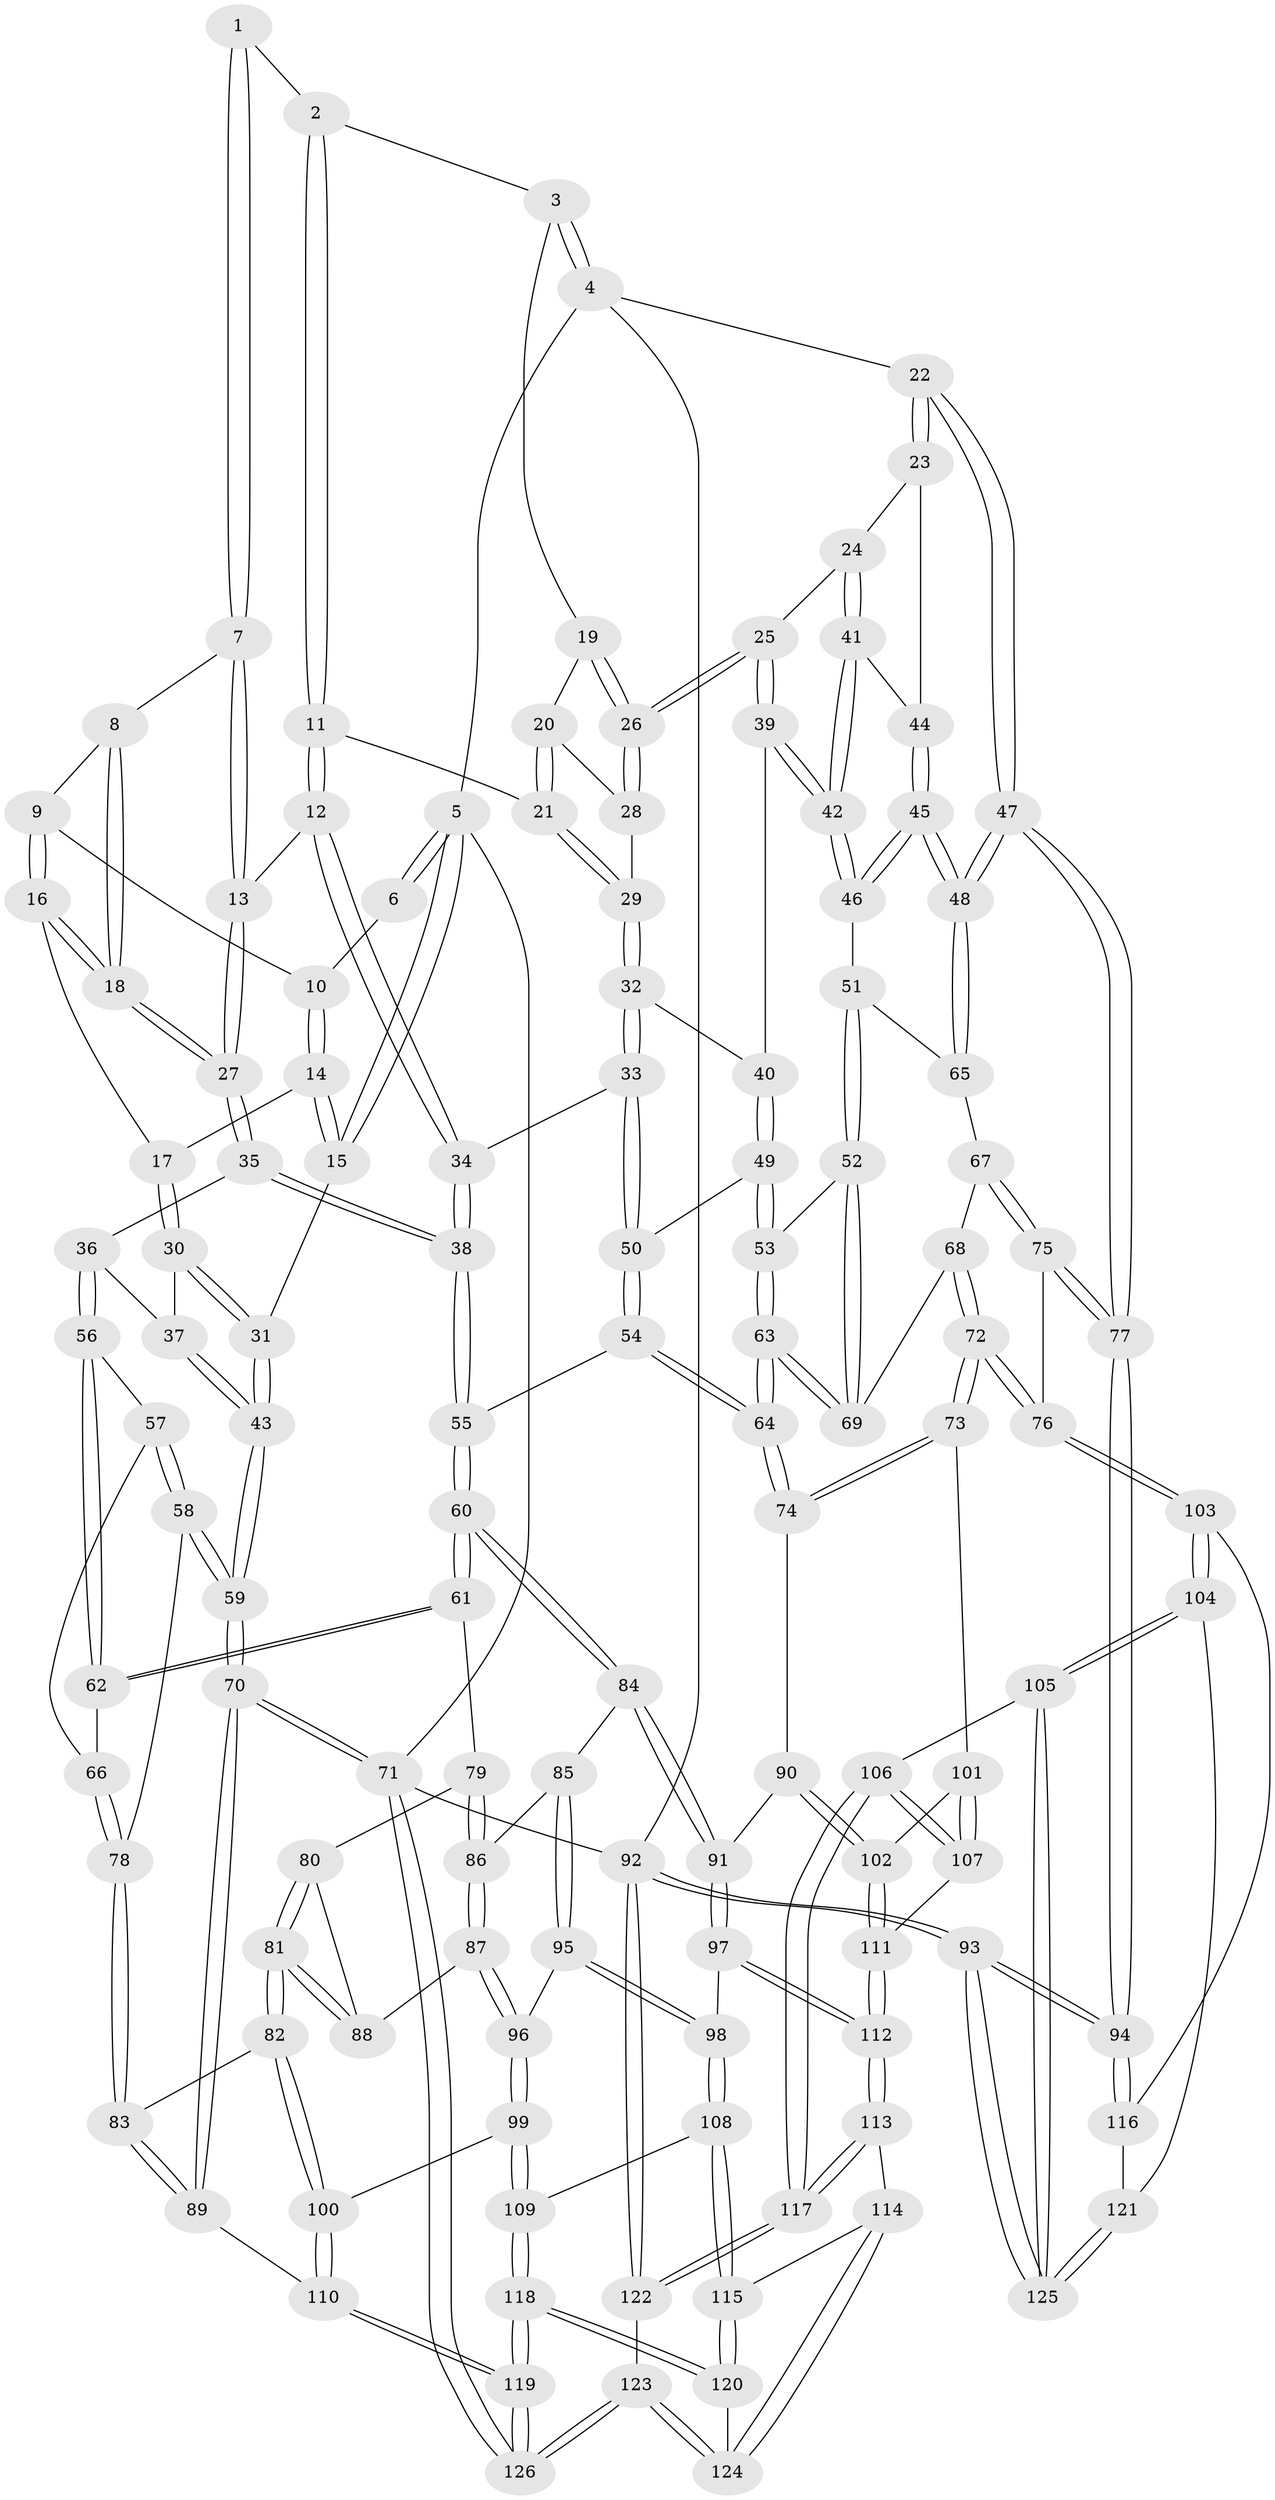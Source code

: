 // Generated by graph-tools (version 1.1) at 2025/27/03/15/25 16:27:57]
// undirected, 126 vertices, 312 edges
graph export_dot {
graph [start="1"]
  node [color=gray90,style=filled];
  1 [pos="+0.447527604261119+0"];
  2 [pos="+0.6690645651885291+0"];
  3 [pos="+0.8711282670094866+0"];
  4 [pos="+1+0"];
  5 [pos="+0+0"];
  6 [pos="+0.12941425756396113+0"];
  7 [pos="+0.4217939388377492+0.013588837563331933"];
  8 [pos="+0.3519473976590458+0.044985948039947515"];
  9 [pos="+0.2438841611351708+0.023487696281513492"];
  10 [pos="+0.24073311233473635+0.0170364997434239"];
  11 [pos="+0.610462666884312+0.11835232945902294"];
  12 [pos="+0.5552724252956783+0.14581406280459733"];
  13 [pos="+0.42926194596444395+0.0335988514053291"];
  14 [pos="+0.13201994567648506+0.09506138404156456"];
  15 [pos="+0+0"];
  16 [pos="+0.24952855043582362+0.15316691906044944"];
  17 [pos="+0.1850350158088344+0.14956573211589572"];
  18 [pos="+0.27378826879198875+0.17175084687955952"];
  19 [pos="+0.8351725754129322+0"];
  20 [pos="+0.774878290006362+0.08357772782282566"];
  21 [pos="+0.6511030093000373+0.14040081074087374"];
  22 [pos="+1+0.13204491692823056"];
  23 [pos="+1+0.2206025675754538"];
  24 [pos="+0.9585922781539988+0.22607340599665973"];
  25 [pos="+0.9131384303736132+0.22971267706547768"];
  26 [pos="+0.8825030054500996+0.1938194166065592"];
  27 [pos="+0.33980775397496055+0.2602839634026689"];
  28 [pos="+0.7952702767677741+0.1558461986998111"];
  29 [pos="+0.7024499709691449+0.20248196176920055"];
  30 [pos="+0.10210795352244988+0.2266268067835842"];
  31 [pos="+0+0"];
  32 [pos="+0.7036538512560112+0.20827304745556482"];
  33 [pos="+0.576797386772046+0.3476599431422036"];
  34 [pos="+0.45791594610483394+0.3177864885849034"];
  35 [pos="+0.3583118063588726+0.30943709083426596"];
  36 [pos="+0.263603229369163+0.3563964294605856"];
  37 [pos="+0.11117985727129424+0.2880309605283782"];
  38 [pos="+0.4225787259206846+0.33126626003420995"];
  39 [pos="+0.8039371587039504+0.3310661415122195"];
  40 [pos="+0.8026829554239221+0.33116481136354153"];
  41 [pos="+0.9255358798059481+0.3867577607449046"];
  42 [pos="+0.8445874446969683+0.38191390274826903"];
  43 [pos="+0+0.46849868267114053"];
  44 [pos="+0.9508027717647404+0.39013332924395916"];
  45 [pos="+1+0.48920455470608015"];
  46 [pos="+0.8513373620076677+0.3998476978335037"];
  47 [pos="+1+0.5905358382325441"];
  48 [pos="+1+0.509094325377306"];
  49 [pos="+0.7031118931340596+0.4013996686318436"];
  50 [pos="+0.6606573831940057+0.39941447173763245"];
  51 [pos="+0.8533438997352361+0.4759407348753468"];
  52 [pos="+0.8141865350563872+0.5192737311937723"];
  53 [pos="+0.7154945890575496+0.43152915222269067"];
  54 [pos="+0.5815590519463738+0.5818170831079379"];
  55 [pos="+0.4533267750885655+0.5794304872818282"];
  56 [pos="+0.253141006305234+0.37356719388205806"];
  57 [pos="+0.10844168942793997+0.4732347359322671"];
  58 [pos="+0+0.491842043947139"];
  59 [pos="+0+0.4855591313424413"];
  60 [pos="+0.42952550909073695+0.6105291022988195"];
  61 [pos="+0.3330687236823868+0.6103981440395383"];
  62 [pos="+0.25836969843033514+0.5888784999228858"];
  63 [pos="+0.7108157637774906+0.5734400711382873"];
  64 [pos="+0.6673481295416556+0.6327617721336092"];
  65 [pos="+0.9379079277948924+0.5099723590420491"];
  66 [pos="+0.22223267076958322+0.6004197776624589"];
  67 [pos="+0.8484990643756734+0.570226653442447"];
  68 [pos="+0.8248565337618414+0.5549040520115681"];
  69 [pos="+0.8131907930811639+0.5389773652510431"];
  70 [pos="+0+0.725780129214025"];
  71 [pos="+0+1"];
  72 [pos="+0.7431722344966445+0.6992340593159488"];
  73 [pos="+0.6939847346406344+0.6793541167153402"];
  74 [pos="+0.6773997170371345+0.654105535856264"];
  75 [pos="+0.9193305040748904+0.6932329162955977"];
  76 [pos="+0.8178634505856439+0.7473828746085898"];
  77 [pos="+1+0.664190259450349"];
  78 [pos="+0.18016384223823007+0.643590806779023"];
  79 [pos="+0.2968513800654446+0.6844255009813022"];
  80 [pos="+0.27331819054652473+0.7084053883403644"];
  81 [pos="+0.19744496275219603+0.7365888734881837"];
  82 [pos="+0.18548697552116392+0.738050879867224"];
  83 [pos="+0.16613350081490683+0.6905334727988066"];
  84 [pos="+0.43050855090464757+0.6200410792082297"];
  85 [pos="+0.3259467837680706+0.7322558734355448"];
  86 [pos="+0.3039781805459327+0.7406029158813839"];
  87 [pos="+0.2951618301329745+0.7521898592267524"];
  88 [pos="+0.2912666354645903+0.7501664640365466"];
  89 [pos="+0+0.7325499507936827"];
  90 [pos="+0.5287529074033713+0.7312829637851688"];
  91 [pos="+0.45131620743864503+0.7138144114828987"];
  92 [pos="+1+1"];
  93 [pos="+1+1"];
  94 [pos="+1+0.8080909043454864"];
  95 [pos="+0.34451231300317076+0.7741216191914767"];
  96 [pos="+0.3014241363575622+0.7770992427449738"];
  97 [pos="+0.4433799058367497+0.7574578974601134"];
  98 [pos="+0.41850617151961933+0.7880781134452715"];
  99 [pos="+0.2727410541695235+0.8254046057319822"];
  100 [pos="+0.18156515991171723+0.8238923463669581"];
  101 [pos="+0.6850999080144629+0.6924444653260365"];
  102 [pos="+0.6050466990420734+0.7776386663366267"];
  103 [pos="+0.8088759944109504+0.8398348328133157"];
  104 [pos="+0.805770262496841+0.8506928902109759"];
  105 [pos="+0.7372217094028936+0.9275075184066267"];
  106 [pos="+0.7322416579908275+0.9325161033630548"];
  107 [pos="+0.6745529931895403+0.8519980612259836"];
  108 [pos="+0.3920035709263515+0.8594133550682339"];
  109 [pos="+0.34297590756302526+0.8773283282459273"];
  110 [pos="+0.12720779922684647+0.8929160550841806"];
  111 [pos="+0.6018414287577516+0.7986749124251337"];
  112 [pos="+0.5488577818140862+0.8517373734677252"];
  113 [pos="+0.549121479509312+0.8816263759542138"];
  114 [pos="+0.5340140932367943+0.8979309820276268"];
  115 [pos="+0.4313369553380128+0.9022753391691402"];
  116 [pos="+0.9396377122697515+0.8458191506619428"];
  117 [pos="+0.722315686980844+0.953828878517967"];
  118 [pos="+0.21358779821838172+1"];
  119 [pos="+0.19337402267975876+1"];
  120 [pos="+0.43162149954742357+0.9341624140999351"];
  121 [pos="+0.9076478971383121+0.9180744508629528"];
  122 [pos="+0.7033528672917477+1"];
  123 [pos="+0.5506126851764579+1"];
  124 [pos="+0.5219454366359911+1"];
  125 [pos="+1+1"];
  126 [pos="+0.18190515587162265+1"];
  1 -- 2;
  1 -- 7;
  1 -- 7;
  2 -- 3;
  2 -- 11;
  2 -- 11;
  3 -- 4;
  3 -- 4;
  3 -- 19;
  4 -- 5;
  4 -- 22;
  4 -- 92;
  5 -- 6;
  5 -- 6;
  5 -- 15;
  5 -- 15;
  5 -- 71;
  6 -- 10;
  7 -- 8;
  7 -- 13;
  7 -- 13;
  8 -- 9;
  8 -- 18;
  8 -- 18;
  9 -- 10;
  9 -- 16;
  9 -- 16;
  10 -- 14;
  10 -- 14;
  11 -- 12;
  11 -- 12;
  11 -- 21;
  12 -- 13;
  12 -- 34;
  12 -- 34;
  13 -- 27;
  13 -- 27;
  14 -- 15;
  14 -- 15;
  14 -- 17;
  15 -- 31;
  16 -- 17;
  16 -- 18;
  16 -- 18;
  17 -- 30;
  17 -- 30;
  18 -- 27;
  18 -- 27;
  19 -- 20;
  19 -- 26;
  19 -- 26;
  20 -- 21;
  20 -- 21;
  20 -- 28;
  21 -- 29;
  21 -- 29;
  22 -- 23;
  22 -- 23;
  22 -- 47;
  22 -- 47;
  23 -- 24;
  23 -- 44;
  24 -- 25;
  24 -- 41;
  24 -- 41;
  25 -- 26;
  25 -- 26;
  25 -- 39;
  25 -- 39;
  26 -- 28;
  26 -- 28;
  27 -- 35;
  27 -- 35;
  28 -- 29;
  29 -- 32;
  29 -- 32;
  30 -- 31;
  30 -- 31;
  30 -- 37;
  31 -- 43;
  31 -- 43;
  32 -- 33;
  32 -- 33;
  32 -- 40;
  33 -- 34;
  33 -- 50;
  33 -- 50;
  34 -- 38;
  34 -- 38;
  35 -- 36;
  35 -- 38;
  35 -- 38;
  36 -- 37;
  36 -- 56;
  36 -- 56;
  37 -- 43;
  37 -- 43;
  38 -- 55;
  38 -- 55;
  39 -- 40;
  39 -- 42;
  39 -- 42;
  40 -- 49;
  40 -- 49;
  41 -- 42;
  41 -- 42;
  41 -- 44;
  42 -- 46;
  42 -- 46;
  43 -- 59;
  43 -- 59;
  44 -- 45;
  44 -- 45;
  45 -- 46;
  45 -- 46;
  45 -- 48;
  45 -- 48;
  46 -- 51;
  47 -- 48;
  47 -- 48;
  47 -- 77;
  47 -- 77;
  48 -- 65;
  48 -- 65;
  49 -- 50;
  49 -- 53;
  49 -- 53;
  50 -- 54;
  50 -- 54;
  51 -- 52;
  51 -- 52;
  51 -- 65;
  52 -- 53;
  52 -- 69;
  52 -- 69;
  53 -- 63;
  53 -- 63;
  54 -- 55;
  54 -- 64;
  54 -- 64;
  55 -- 60;
  55 -- 60;
  56 -- 57;
  56 -- 62;
  56 -- 62;
  57 -- 58;
  57 -- 58;
  57 -- 66;
  58 -- 59;
  58 -- 59;
  58 -- 78;
  59 -- 70;
  59 -- 70;
  60 -- 61;
  60 -- 61;
  60 -- 84;
  60 -- 84;
  61 -- 62;
  61 -- 62;
  61 -- 79;
  62 -- 66;
  63 -- 64;
  63 -- 64;
  63 -- 69;
  63 -- 69;
  64 -- 74;
  64 -- 74;
  65 -- 67;
  66 -- 78;
  66 -- 78;
  67 -- 68;
  67 -- 75;
  67 -- 75;
  68 -- 69;
  68 -- 72;
  68 -- 72;
  70 -- 71;
  70 -- 71;
  70 -- 89;
  70 -- 89;
  71 -- 126;
  71 -- 126;
  71 -- 92;
  72 -- 73;
  72 -- 73;
  72 -- 76;
  72 -- 76;
  73 -- 74;
  73 -- 74;
  73 -- 101;
  74 -- 90;
  75 -- 76;
  75 -- 77;
  75 -- 77;
  76 -- 103;
  76 -- 103;
  77 -- 94;
  77 -- 94;
  78 -- 83;
  78 -- 83;
  79 -- 80;
  79 -- 86;
  79 -- 86;
  80 -- 81;
  80 -- 81;
  80 -- 88;
  81 -- 82;
  81 -- 82;
  81 -- 88;
  81 -- 88;
  82 -- 83;
  82 -- 100;
  82 -- 100;
  83 -- 89;
  83 -- 89;
  84 -- 85;
  84 -- 91;
  84 -- 91;
  85 -- 86;
  85 -- 95;
  85 -- 95;
  86 -- 87;
  86 -- 87;
  87 -- 88;
  87 -- 96;
  87 -- 96;
  89 -- 110;
  90 -- 91;
  90 -- 102;
  90 -- 102;
  91 -- 97;
  91 -- 97;
  92 -- 93;
  92 -- 93;
  92 -- 122;
  92 -- 122;
  93 -- 94;
  93 -- 94;
  93 -- 125;
  93 -- 125;
  94 -- 116;
  94 -- 116;
  95 -- 96;
  95 -- 98;
  95 -- 98;
  96 -- 99;
  96 -- 99;
  97 -- 98;
  97 -- 112;
  97 -- 112;
  98 -- 108;
  98 -- 108;
  99 -- 100;
  99 -- 109;
  99 -- 109;
  100 -- 110;
  100 -- 110;
  101 -- 102;
  101 -- 107;
  101 -- 107;
  102 -- 111;
  102 -- 111;
  103 -- 104;
  103 -- 104;
  103 -- 116;
  104 -- 105;
  104 -- 105;
  104 -- 121;
  105 -- 106;
  105 -- 125;
  105 -- 125;
  106 -- 107;
  106 -- 107;
  106 -- 117;
  106 -- 117;
  107 -- 111;
  108 -- 109;
  108 -- 115;
  108 -- 115;
  109 -- 118;
  109 -- 118;
  110 -- 119;
  110 -- 119;
  111 -- 112;
  111 -- 112;
  112 -- 113;
  112 -- 113;
  113 -- 114;
  113 -- 117;
  113 -- 117;
  114 -- 115;
  114 -- 124;
  114 -- 124;
  115 -- 120;
  115 -- 120;
  116 -- 121;
  117 -- 122;
  117 -- 122;
  118 -- 119;
  118 -- 119;
  118 -- 120;
  118 -- 120;
  119 -- 126;
  119 -- 126;
  120 -- 124;
  121 -- 125;
  121 -- 125;
  122 -- 123;
  123 -- 124;
  123 -- 124;
  123 -- 126;
  123 -- 126;
}
